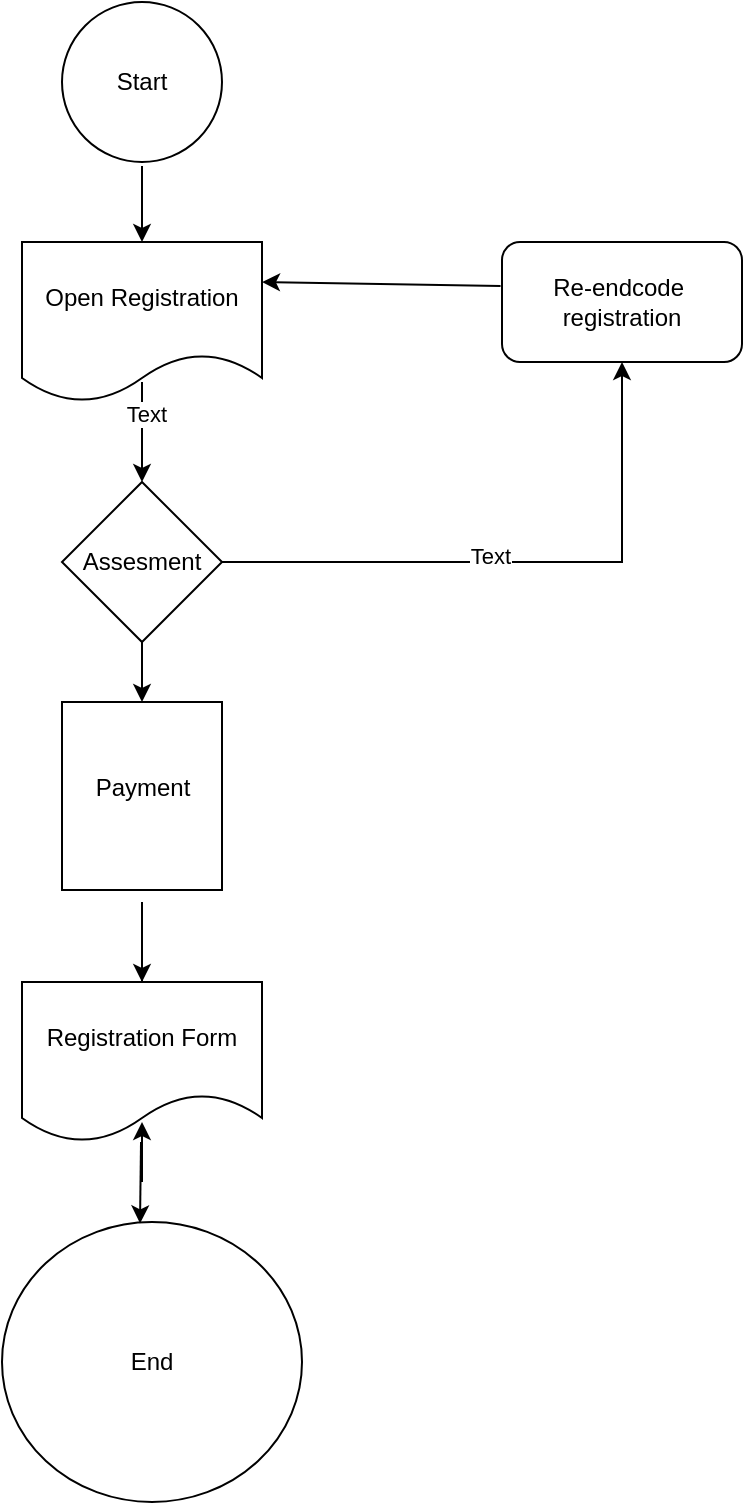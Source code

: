 <!DOCTYPE html>
<html xmlns="http://www.w3.org/1999/xhtml">
<head>
<title>draw.io</title>
<meta http-equiv="refresh" content="0;URL='https://app.diagrams.net/#G1i4jGJRdsUT3n20Cl1e7FNsrFB9T-q0wO#%7B%22pageId%22%3A%22DezlEJATpzYZV84uDa74%22%7D'"/>
<meta charset="utf-8"/>
</head>
<body>
<div class="mxgraph" style="max-width:100%;border:1px solid transparent;" data-mxgraph="{&quot;highlight&quot;:&quot;#0000ff&quot;,&quot;nav&quot;:true,&quot;resize&quot;:true,&quot;xml&quot;:&quot;&lt;mxfile host=\&quot;app.diagrams.net\&quot; agent=\&quot;Mozilla/5.0 (Windows NT 10.0; Win64; x64) AppleWebKit/537.36 (KHTML, like Gecko) Chrome/132.0.0.0 Safari/537.36 Edg/132.0.0.0\&quot; version=\&quot;26.0.10\&quot; pages=\&quot;3\&quot;&gt;&lt;diagram name=\&quot;Page-1\&quot; id=\&quot;_Ii3JStoWuQuwkSFRj4R\&quot;&gt;&lt;mxGraphModel grid=\&quot;1\&quot; page=\&quot;1\&quot; gridSize=\&quot;10\&quot; guides=\&quot;1\&quot; tooltips=\&quot;1\&quot; connect=\&quot;1\&quot; arrows=\&quot;1\&quot; fold=\&quot;1\&quot; pageScale=\&quot;1\&quot; pageWidth=\&quot;850\&quot; pageHeight=\&quot;1100\&quot; math=\&quot;0\&quot; shadow=\&quot;0\&quot;&gt;&lt;root&gt;&lt;mxCell id=\&quot;0\&quot;/&gt;&lt;mxCell id=\&quot;1\&quot; parent=\&quot;0\&quot;/&gt;&lt;mxCell id=\&quot;eDV6spbgvjb9hq0f3gFD-1\&quot; value=\&quot;Start\&quot; style=\&quot;ellipse;whiteSpace=wrap;html=1;aspect=fixed;\&quot; vertex=\&quot;1\&quot; parent=\&quot;1\&quot;&gt;&lt;mxGeometry x=\&quot;360\&quot; y=\&quot;20\&quot; width=\&quot;80\&quot; height=\&quot;80\&quot; as=\&quot;geometry\&quot;/&gt;&lt;/mxCell&gt;&lt;mxCell id=\&quot;eDV6spbgvjb9hq0f3gFD-2\&quot; value=\&quot;Open Registration\&quot; style=\&quot;shape=document;whiteSpace=wrap;html=1;boundedLbl=1;\&quot; vertex=\&quot;1\&quot; parent=\&quot;1\&quot;&gt;&lt;mxGeometry x=\&quot;340\&quot; y=\&quot;140\&quot; width=\&quot;120\&quot; height=\&quot;80\&quot; as=\&quot;geometry\&quot;/&gt;&lt;/mxCell&gt;&lt;mxCell id=\&quot;eDV6spbgvjb9hq0f3gFD-3\&quot; value=\&quot;Assesment\&quot; style=\&quot;rhombus;whiteSpace=wrap;html=1;\&quot; vertex=\&quot;1\&quot; parent=\&quot;1\&quot;&gt;&lt;mxGeometry x=\&quot;360\&quot; y=\&quot;260\&quot; width=\&quot;80\&quot; height=\&quot;80\&quot; as=\&quot;geometry\&quot;/&gt;&lt;/mxCell&gt;&lt;mxCell id=\&quot;eDV6spbgvjb9hq0f3gFD-8\&quot; value=\&quot;\&quot; style=\&quot;whiteSpace=wrap;html=1;\&quot; vertex=\&quot;1\&quot; parent=\&quot;1\&quot;&gt;&lt;mxGeometry x=\&quot;360\&quot; y=\&quot;370\&quot; width=\&quot;80\&quot; height=\&quot;94\&quot; as=\&quot;geometry\&quot;/&gt;&lt;/mxCell&gt;&lt;mxCell id=\&quot;eDV6spbgvjb9hq0f3gFD-9\&quot; value=\&quot;Payment\&quot; style=\&quot;text;html=1;align=center;verticalAlign=middle;resizable=0;points=[];autosize=1;strokeColor=none;fillColor=none;\&quot; vertex=\&quot;1\&quot; parent=\&quot;1\&quot;&gt;&lt;mxGeometry x=\&quot;365\&quot; y=\&quot;398\&quot; width=\&quot;70\&quot; height=\&quot;30\&quot; as=\&quot;geometry\&quot;/&gt;&lt;/mxCell&gt;&lt;mxCell id=\&quot;RzAB3aVuFYp5h_vVNkOM-2\&quot; style=\&quot;edgeStyle=orthogonalEdgeStyle;rounded=0;orthogonalLoop=1;jettySize=auto;html=1;\&quot; edge=\&quot;1\&quot; parent=\&quot;1\&quot; source=\&quot;eDV6spbgvjb9hq0f3gFD-10\&quot;&gt;&lt;mxGeometry relative=\&quot;1\&quot; as=\&quot;geometry\&quot;&gt;&lt;mxPoint x=\&quot;400\&quot; y=\&quot;580\&quot; as=\&quot;targetPoint\&quot;/&gt;&lt;/mxGeometry&gt;&lt;/mxCell&gt;&lt;mxCell id=\&quot;eDV6spbgvjb9hq0f3gFD-10\&quot; value=\&quot;Registration Form\&quot; style=\&quot;shape=document;whiteSpace=wrap;html=1;boundedLbl=1;\&quot; vertex=\&quot;1\&quot; parent=\&quot;1\&quot;&gt;&lt;mxGeometry x=\&quot;340\&quot; y=\&quot;510\&quot; width=\&quot;120\&quot; height=\&quot;80\&quot; as=\&quot;geometry\&quot;/&gt;&lt;/mxCell&gt;&lt;mxCell id=\&quot;eDV6spbgvjb9hq0f3gFD-11\&quot; value=\&quot;End\&quot; style=\&quot;ellipse;whiteSpace=wrap;html=1;\&quot; vertex=\&quot;1\&quot; parent=\&quot;1\&quot;&gt;&lt;mxGeometry x=\&quot;330\&quot; y=\&quot;630\&quot; width=\&quot;150\&quot; height=\&quot;140\&quot; as=\&quot;geometry\&quot;/&gt;&lt;/mxCell&gt;&lt;mxCell id=\&quot;eDV6spbgvjb9hq0f3gFD-12\&quot; value=\&quot;Re-endcode&amp;amp;nbsp;&amp;lt;div&amp;gt;registration&amp;lt;/div&amp;gt;\&quot; style=\&quot;rounded=1;whiteSpace=wrap;html=1;\&quot; vertex=\&quot;1\&quot; parent=\&quot;1\&quot;&gt;&lt;mxGeometry x=\&quot;580\&quot; y=\&quot;140\&quot; width=\&quot;120\&quot; height=\&quot;60\&quot; as=\&quot;geometry\&quot;/&gt;&lt;/mxCell&gt;&lt;mxCell id=\&quot;eDV6spbgvjb9hq0f3gFD-13\&quot; value=\&quot;\&quot; style=\&quot;endArrow=classic;html=1;rounded=0;entryX=0.5;entryY=0;entryDx=0;entryDy=0;\&quot; edge=\&quot;1\&quot; parent=\&quot;1\&quot; target=\&quot;eDV6spbgvjb9hq0f3gFD-2\&quot;&gt;&lt;mxGeometry width=\&quot;50\&quot; height=\&quot;50\&quot; relative=\&quot;1\&quot; as=\&quot;geometry\&quot;&gt;&lt;mxPoint x=\&quot;400\&quot; y=\&quot;102\&quot; as=\&quot;sourcePoint\&quot;/&gt;&lt;mxPoint x=\&quot;430\&quot; y=\&quot;190\&quot; as=\&quot;targetPoint\&quot;/&gt;&lt;Array as=\&quot;points\&quot;/&gt;&lt;/mxGeometry&gt;&lt;/mxCell&gt;&lt;mxCell id=\&quot;eDV6spbgvjb9hq0f3gFD-14\&quot; value=\&quot;\&quot; style=\&quot;endArrow=classic;html=1;rounded=0;entryX=0.5;entryY=0;entryDx=0;entryDy=0;\&quot; edge=\&quot;1\&quot; parent=\&quot;1\&quot; target=\&quot;eDV6spbgvjb9hq0f3gFD-3\&quot;&gt;&lt;mxGeometry width=\&quot;50\&quot; height=\&quot;50\&quot; relative=\&quot;1\&quot; as=\&quot;geometry\&quot;&gt;&lt;mxPoint x=\&quot;400\&quot; y=\&quot;220\&quot; as=\&quot;sourcePoint\&quot;/&gt;&lt;mxPoint x=\&quot;430\&quot; y=\&quot;210\&quot; as=\&quot;targetPoint\&quot;/&gt;&lt;Array as=\&quot;points\&quot;&gt;&lt;mxPoint x=\&quot;400\&quot; y=\&quot;210\&quot;/&gt;&lt;/Array&gt;&lt;/mxGeometry&gt;&lt;/mxCell&gt;&lt;mxCell id=\&quot;eDV6spbgvjb9hq0f3gFD-16\&quot; value=\&quot;Text\&quot; style=\&quot;edgeLabel;html=1;align=center;verticalAlign=middle;resizable=0;points=[];\&quot; vertex=\&quot;1\&quot; connectable=\&quot;0\&quot; parent=\&quot;eDV6spbgvjb9hq0f3gFD-14\&quot;&gt;&lt;mxGeometry x=\&quot;-0.153\&quot; y=\&quot;2\&quot; relative=\&quot;1\&quot; as=\&quot;geometry\&quot;&gt;&lt;mxPoint as=\&quot;offset\&quot;/&gt;&lt;/mxGeometry&gt;&lt;/mxCell&gt;&lt;mxCell id=\&quot;eDV6spbgvjb9hq0f3gFD-15\&quot; value=\&quot;\&quot; style=\&quot;endArrow=classic;html=1;rounded=0;entryX=1;entryY=0.25;entryDx=0;entryDy=0;exitX=-0.006;exitY=0.367;exitDx=0;exitDy=0;exitPerimeter=0;\&quot; edge=\&quot;1\&quot; parent=\&quot;1\&quot; source=\&quot;eDV6spbgvjb9hq0f3gFD-12\&quot; target=\&quot;eDV6spbgvjb9hq0f3gFD-2\&quot;&gt;&lt;mxGeometry width=\&quot;50\&quot; height=\&quot;50\&quot; relative=\&quot;1\&quot; as=\&quot;geometry\&quot;&gt;&lt;mxPoint x=\&quot;500\&quot; y=\&quot;180\&quot; as=\&quot;sourcePoint\&quot;/&gt;&lt;mxPoint x=\&quot;550\&quot; y=\&quot;130\&quot; as=\&quot;targetPoint\&quot;/&gt;&lt;/mxGeometry&gt;&lt;/mxCell&gt;&lt;mxCell id=\&quot;eDV6spbgvjb9hq0f3gFD-18\&quot; value=\&quot;\&quot; style=\&quot;endArrow=classic;html=1;rounded=0;entryX=0.5;entryY=1;entryDx=0;entryDy=0;\&quot; edge=\&quot;1\&quot; parent=\&quot;1\&quot; target=\&quot;eDV6spbgvjb9hq0f3gFD-12\&quot;&gt;&lt;mxGeometry width=\&quot;50\&quot; height=\&quot;50\&quot; relative=\&quot;1\&quot; as=\&quot;geometry\&quot;&gt;&lt;mxPoint x=\&quot;530\&quot; y=\&quot;300\&quot; as=\&quot;sourcePoint\&quot;/&gt;&lt;mxPoint x=\&quot;650\&quot; y=\&quot;300\&quot; as=\&quot;targetPoint\&quot;/&gt;&lt;Array as=\&quot;points\&quot;&gt;&lt;mxPoint x=\&quot;440\&quot; y=\&quot;300\&quot;/&gt;&lt;mxPoint x=\&quot;640\&quot; y=\&quot;300\&quot;/&gt;&lt;/Array&gt;&lt;/mxGeometry&gt;&lt;/mxCell&gt;&lt;mxCell id=\&quot;eDV6spbgvjb9hq0f3gFD-19\&quot; value=\&quot;Text\&quot; style=\&quot;edgeLabel;html=1;align=center;verticalAlign=middle;resizable=0;points=[];\&quot; vertex=\&quot;1\&quot; connectable=\&quot;0\&quot; parent=\&quot;eDV6spbgvjb9hq0f3gFD-18\&quot;&gt;&lt;mxGeometry x=\&quot;0.147\&quot; y=\&quot;3\&quot; relative=\&quot;1\&quot; as=\&quot;geometry\&quot;&gt;&lt;mxPoint as=\&quot;offset\&quot;/&gt;&lt;/mxGeometry&gt;&lt;/mxCell&gt;&lt;mxCell id=\&quot;eDV6spbgvjb9hq0f3gFD-22\&quot; value=\&quot;\&quot; style=\&quot;endArrow=classic;html=1;rounded=0;entryX=0.5;entryY=0;entryDx=0;entryDy=0;exitX=0.5;exitY=1;exitDx=0;exitDy=0;\&quot; edge=\&quot;1\&quot; parent=\&quot;1\&quot; source=\&quot;eDV6spbgvjb9hq0f3gFD-3\&quot; target=\&quot;eDV6spbgvjb9hq0f3gFD-8\&quot;&gt;&lt;mxGeometry width=\&quot;50\&quot; height=\&quot;50\&quot; relative=\&quot;1\&quot; as=\&quot;geometry\&quot;&gt;&lt;mxPoint x=\&quot;380\&quot; y=\&quot;240\&quot; as=\&quot;sourcePoint\&quot;/&gt;&lt;mxPoint x=\&quot;430\&quot; y=\&quot;190\&quot; as=\&quot;targetPoint\&quot;/&gt;&lt;/mxGeometry&gt;&lt;/mxCell&gt;&lt;mxCell id=\&quot;eDV6spbgvjb9hq0f3gFD-23\&quot; value=\&quot;\&quot; style=\&quot;endArrow=classic;html=1;rounded=0;entryX=0.5;entryY=0;entryDx=0;entryDy=0;\&quot; edge=\&quot;1\&quot; parent=\&quot;1\&quot; target=\&quot;eDV6spbgvjb9hq0f3gFD-10\&quot;&gt;&lt;mxGeometry width=\&quot;50\&quot; height=\&quot;50\&quot; relative=\&quot;1\&quot; as=\&quot;geometry\&quot;&gt;&lt;mxPoint x=\&quot;400\&quot; y=\&quot;510\&quot; as=\&quot;sourcePoint\&quot;/&gt;&lt;mxPoint x=\&quot;430\&quot; y=\&quot;640\&quot; as=\&quot;targetPoint\&quot;/&gt;&lt;Array as=\&quot;points\&quot;&gt;&lt;mxPoint x=\&quot;400\&quot; y=\&quot;470\&quot;/&gt;&lt;/Array&gt;&lt;/mxGeometry&gt;&lt;/mxCell&gt;&lt;mxCell id=\&quot;RzAB3aVuFYp5h_vVNkOM-1\&quot; value=\&quot;\&quot; style=\&quot;endArrow=classic;html=1;rounded=0;entryX=0.46;entryY=0.005;entryDx=0;entryDy=0;entryPerimeter=0;\&quot; edge=\&quot;1\&quot; parent=\&quot;1\&quot; source=\&quot;eDV6spbgvjb9hq0f3gFD-10\&quot; target=\&quot;eDV6spbgvjb9hq0f3gFD-11\&quot;&gt;&lt;mxGeometry width=\&quot;50\&quot; height=\&quot;50\&quot; relative=\&quot;1\&quot; as=\&quot;geometry\&quot;&gt;&lt;mxPoint x=\&quot;290\&quot; y=\&quot;430\&quot; as=\&quot;sourcePoint\&quot;/&gt;&lt;mxPoint x=\&quot;340\&quot; y=\&quot;380\&quot; as=\&quot;targetPoint\&quot;/&gt;&lt;/mxGeometry&gt;&lt;/mxCell&gt;&lt;/root&gt;&lt;/mxGraphModel&gt;&lt;/diagram&gt;&lt;diagram id=\&quot;DG3clxVumM9lQ3wtzMf7\&quot; name=\&quot;Page-2\&quot;&gt;&lt;mxGraphModel grid=\&quot;1\&quot; page=\&quot;1\&quot; gridSize=\&quot;10\&quot; guides=\&quot;1\&quot; tooltips=\&quot;1\&quot; connect=\&quot;1\&quot; arrows=\&quot;1\&quot; fold=\&quot;1\&quot; pageScale=\&quot;1\&quot; pageWidth=\&quot;850\&quot; pageHeight=\&quot;1100\&quot; math=\&quot;0\&quot; shadow=\&quot;0\&quot;&gt;&lt;root&gt;&lt;mxCell id=\&quot;0\&quot;/&gt;&lt;mxCell id=\&quot;1\&quot; parent=\&quot;0\&quot;/&gt;&lt;mxCell id=\&quot;ReryXFX8xQZMlQ6wL42U-1\&quot; value=\&quot;Computer Engineering\&quot; style=\&quot;swimlane;fontStyle=1;align=center;verticalAlign=top;childLayout=stackLayout;horizontal=1;startSize=26;horizontalStack=0;resizeParent=1;resizeParentMax=0;resizeLast=0;collapsible=1;marginBottom=0;whiteSpace=wrap;html=1;\&quot; vertex=\&quot;1\&quot; parent=\&quot;1\&quot;&gt;&lt;mxGeometry x=\&quot;340\&quot; y=\&quot;80\&quot; width=\&quot;160\&quot; height=\&quot;86\&quot; as=\&quot;geometry\&quot;/&gt;&lt;/mxCell&gt;&lt;mxCell id=\&quot;ReryXFX8xQZMlQ6wL42U-2\&quot; value=\&quot;+Subject: string\&quot; style=\&quot;text;strokeColor=none;fillColor=none;align=left;verticalAlign=top;spacingLeft=4;spacingRight=4;overflow=hidden;rotatable=0;points=[[0,0.5],[1,0.5]];portConstraint=eastwest;whiteSpace=wrap;html=1;\&quot; vertex=\&quot;1\&quot; parent=\&quot;ReryXFX8xQZMlQ6wL42U-1\&quot;&gt;&lt;mxGeometry y=\&quot;26\&quot; width=\&quot;160\&quot; height=\&quot;26\&quot; as=\&quot;geometry\&quot;/&gt;&lt;/mxCell&gt;&lt;mxCell id=\&quot;ReryXFX8xQZMlQ6wL42U-3\&quot; value=\&quot;\&quot; style=\&quot;line;strokeWidth=1;fillColor=none;align=left;verticalAlign=middle;spacingTop=-1;spacingLeft=3;spacingRight=3;rotatable=0;labelPosition=right;points=[];portConstraint=eastwest;strokeColor=inherit;\&quot; vertex=\&quot;1\&quot; parent=\&quot;ReryXFX8xQZMlQ6wL42U-1\&quot;&gt;&lt;mxGeometry y=\&quot;52\&quot; width=\&quot;160\&quot; height=\&quot;8\&quot; as=\&quot;geometry\&quot;/&gt;&lt;/mxCell&gt;&lt;mxCell id=\&quot;ReryXFX8xQZMlQ6wL42U-4\&quot; value=\&quot;+ viewSubject()\&quot; style=\&quot;text;strokeColor=none;fillColor=none;align=left;verticalAlign=top;spacingLeft=4;spacingRight=4;overflow=hidden;rotatable=0;points=[[0,0.5],[1,0.5]];portConstraint=eastwest;whiteSpace=wrap;html=1;\&quot; vertex=\&quot;1\&quot; parent=\&quot;ReryXFX8xQZMlQ6wL42U-1\&quot;&gt;&lt;mxGeometry y=\&quot;60\&quot; width=\&quot;160\&quot; height=\&quot;26\&quot; as=\&quot;geometry\&quot;/&gt;&lt;/mxCell&gt;&lt;mxCell id=\&quot;ReryXFX8xQZMlQ6wL42U-6\&quot; value=\&quot;Numerical Methods\&quot; style=\&quot;swimlane;fontStyle=1;align=center;verticalAlign=top;childLayout=stackLayout;horizontal=1;startSize=26;horizontalStack=0;resizeParent=1;resizeParentMax=0;resizeLast=0;collapsible=1;marginBottom=0;whiteSpace=wrap;html=1;\&quot; vertex=\&quot;1\&quot; parent=\&quot;1\&quot;&gt;&lt;mxGeometry x=\&quot;340\&quot; y=\&quot;240\&quot; width=\&quot;160\&quot; height=\&quot;86\&quot; as=\&quot;geometry\&quot;/&gt;&lt;/mxCell&gt;&lt;mxCell id=\&quot;ReryXFX8xQZMlQ6wL42U-7\&quot; value=\&quot;- Subject Code: string\&quot; style=\&quot;text;strokeColor=none;fillColor=none;align=left;verticalAlign=top;spacingLeft=4;spacingRight=4;overflow=hidden;rotatable=0;points=[[0,0.5],[1,0.5]];portConstraint=eastwest;whiteSpace=wrap;html=1;\&quot; vertex=\&quot;1\&quot; parent=\&quot;ReryXFX8xQZMlQ6wL42U-6\&quot;&gt;&lt;mxGeometry y=\&quot;26\&quot; width=\&quot;160\&quot; height=\&quot;26\&quot; as=\&quot;geometry\&quot;/&gt;&lt;/mxCell&gt;&lt;mxCell id=\&quot;ReryXFX8xQZMlQ6wL42U-8\&quot; value=\&quot;\&quot; style=\&quot;line;strokeWidth=1;fillColor=none;align=left;verticalAlign=middle;spacingTop=-1;spacingLeft=3;spacingRight=3;rotatable=0;labelPosition=right;points=[];portConstraint=eastwest;strokeColor=inherit;\&quot; vertex=\&quot;1\&quot; parent=\&quot;ReryXFX8xQZMlQ6wL42U-6\&quot;&gt;&lt;mxGeometry y=\&quot;52\&quot; width=\&quot;160\&quot; height=\&quot;8\&quot; as=\&quot;geometry\&quot;/&gt;&lt;/mxCell&gt;&lt;mxCell id=\&quot;ReryXFX8xQZMlQ6wL42U-9\&quot; value=\&quot;+ enrollSubject()\&quot; style=\&quot;text;strokeColor=none;fillColor=none;align=left;verticalAlign=top;spacingLeft=4;spacingRight=4;overflow=hidden;rotatable=0;points=[[0,0.5],[1,0.5]];portConstraint=eastwest;whiteSpace=wrap;html=1;\&quot; vertex=\&quot;1\&quot; parent=\&quot;ReryXFX8xQZMlQ6wL42U-6\&quot;&gt;&lt;mxGeometry y=\&quot;60\&quot; width=\&quot;160\&quot; height=\&quot;26\&quot; as=\&quot;geometry\&quot;/&gt;&lt;/mxCell&gt;&lt;mxCell id=\&quot;ReryXFX8xQZMlQ6wL42U-10\&quot; value=\&quot;Mixed Signals\&quot; style=\&quot;swimlane;fontStyle=1;align=center;verticalAlign=top;childLayout=stackLayout;horizontal=1;startSize=26;horizontalStack=0;resizeParent=1;resizeParentMax=0;resizeLast=0;collapsible=1;marginBottom=0;whiteSpace=wrap;html=1;\&quot; vertex=\&quot;1\&quot; parent=\&quot;1\&quot;&gt;&lt;mxGeometry x=\&quot;600\&quot; y=\&quot;240\&quot; width=\&quot;160\&quot; height=\&quot;86\&quot; as=\&quot;geometry\&quot;/&gt;&lt;/mxCell&gt;&lt;mxCell id=\&quot;ReryXFX8xQZMlQ6wL42U-11\&quot; value=\&quot;- Subject Code: string\&quot; style=\&quot;text;strokeColor=none;fillColor=none;align=left;verticalAlign=top;spacingLeft=4;spacingRight=4;overflow=hidden;rotatable=0;points=[[0,0.5],[1,0.5]];portConstraint=eastwest;whiteSpace=wrap;html=1;\&quot; vertex=\&quot;1\&quot; parent=\&quot;ReryXFX8xQZMlQ6wL42U-10\&quot;&gt;&lt;mxGeometry y=\&quot;26\&quot; width=\&quot;160\&quot; height=\&quot;26\&quot; as=\&quot;geometry\&quot;/&gt;&lt;/mxCell&gt;&lt;mxCell id=\&quot;ReryXFX8xQZMlQ6wL42U-12\&quot; value=\&quot;\&quot; style=\&quot;line;strokeWidth=1;fillColor=none;align=left;verticalAlign=middle;spacingTop=-1;spacingLeft=3;spacingRight=3;rotatable=0;labelPosition=right;points=[];portConstraint=eastwest;strokeColor=inherit;\&quot; vertex=\&quot;1\&quot; parent=\&quot;ReryXFX8xQZMlQ6wL42U-10\&quot;&gt;&lt;mxGeometry y=\&quot;52\&quot; width=\&quot;160\&quot; height=\&quot;8\&quot; as=\&quot;geometry\&quot;/&gt;&lt;/mxCell&gt;&lt;mxCell id=\&quot;ReryXFX8xQZMlQ6wL42U-13\&quot; value=\&quot;+ enrollSubject()\&quot; style=\&quot;text;strokeColor=none;fillColor=none;align=left;verticalAlign=top;spacingLeft=4;spacingRight=4;overflow=hidden;rotatable=0;points=[[0,0.5],[1,0.5]];portConstraint=eastwest;whiteSpace=wrap;html=1;\&quot; vertex=\&quot;1\&quot; parent=\&quot;ReryXFX8xQZMlQ6wL42U-10\&quot;&gt;&lt;mxGeometry y=\&quot;60\&quot; width=\&quot;160\&quot; height=\&quot;26\&quot; as=\&quot;geometry\&quot;/&gt;&lt;/mxCell&gt;&lt;mxCell id=\&quot;ReryXFX8xQZMlQ6wL42U-14\&quot; value=\&quot;Software Design\&quot; style=\&quot;swimlane;fontStyle=1;align=center;verticalAlign=top;childLayout=stackLayout;horizontal=1;startSize=26;horizontalStack=0;resizeParent=1;resizeParentMax=0;resizeLast=0;collapsible=1;marginBottom=0;whiteSpace=wrap;html=1;\&quot; vertex=\&quot;1\&quot; parent=\&quot;1\&quot;&gt;&lt;mxGeometry x=\&quot;90\&quot; y=\&quot;240\&quot; width=\&quot;160\&quot; height=\&quot;84\&quot; as=\&quot;geometry\&quot;/&gt;&lt;/mxCell&gt;&lt;mxCell id=\&quot;ReryXFX8xQZMlQ6wL42U-15\&quot; value=\&quot;- Subject Code: string\&quot; style=\&quot;text;strokeColor=none;fillColor=none;align=left;verticalAlign=top;spacingLeft=4;spacingRight=4;overflow=hidden;rotatable=0;points=[[0,0.5],[1,0.5]];portConstraint=eastwest;whiteSpace=wrap;html=1;\&quot; vertex=\&quot;1\&quot; parent=\&quot;ReryXFX8xQZMlQ6wL42U-14\&quot;&gt;&lt;mxGeometry y=\&quot;26\&quot; width=\&quot;160\&quot; height=\&quot;24\&quot; as=\&quot;geometry\&quot;/&gt;&lt;/mxCell&gt;&lt;mxCell id=\&quot;ReryXFX8xQZMlQ6wL42U-16\&quot; value=\&quot;\&quot; style=\&quot;line;strokeWidth=1;fillColor=none;align=left;verticalAlign=middle;spacingTop=-1;spacingLeft=3;spacingRight=3;rotatable=0;labelPosition=right;points=[];portConstraint=eastwest;strokeColor=inherit;\&quot; vertex=\&quot;1\&quot; parent=\&quot;ReryXFX8xQZMlQ6wL42U-14\&quot;&gt;&lt;mxGeometry y=\&quot;50\&quot; width=\&quot;160\&quot; height=\&quot;8\&quot; as=\&quot;geometry\&quot;/&gt;&lt;/mxCell&gt;&lt;mxCell id=\&quot;ReryXFX8xQZMlQ6wL42U-17\&quot; value=\&quot;+ enrollSubject()\&quot; style=\&quot;text;strokeColor=none;fillColor=none;align=left;verticalAlign=top;spacingLeft=4;spacingRight=4;overflow=hidden;rotatable=0;points=[[0,0.5],[1,0.5]];portConstraint=eastwest;whiteSpace=wrap;html=1;\&quot; vertex=\&quot;1\&quot; parent=\&quot;ReryXFX8xQZMlQ6wL42U-14\&quot;&gt;&lt;mxGeometry y=\&quot;58\&quot; width=\&quot;160\&quot; height=\&quot;26\&quot; as=\&quot;geometry\&quot;/&gt;&lt;/mxCell&gt;&lt;mxCell id=\&quot;ReryXFX8xQZMlQ6wL42U-18\&quot; value=\&quot;\&quot; style=\&quot;endArrow=classic;html=1;rounded=0;entryX=0.438;entryY=1.154;entryDx=0;entryDy=0;entryPerimeter=0;\&quot; edge=\&quot;1\&quot; parent=\&quot;1\&quot; target=\&quot;ReryXFX8xQZMlQ6wL42U-4\&quot;&gt;&lt;mxGeometry width=\&quot;50\&quot; height=\&quot;50\&quot; relative=\&quot;1\&quot; as=\&quot;geometry\&quot;&gt;&lt;mxPoint x=\&quot;410\&quot; y=\&quot;240\&quot; as=\&quot;sourcePoint\&quot;/&gt;&lt;mxPoint x=\&quot;430\&quot; y=\&quot;210\&quot; as=\&quot;targetPoint\&quot;/&gt;&lt;/mxGeometry&gt;&lt;/mxCell&gt;&lt;mxCell id=\&quot;ReryXFX8xQZMlQ6wL42U-19\&quot; value=\&quot;\&quot; style=\&quot;endArrow=none;html=1;rounded=0;exitX=0.446;exitY=-0.04;exitDx=0;exitDy=0;exitPerimeter=0;\&quot; edge=\&quot;1\&quot; parent=\&quot;1\&quot; source=\&quot;ReryXFX8xQZMlQ6wL42U-14\&quot;&gt;&lt;mxGeometry width=\&quot;50\&quot; height=\&quot;50\&quot; relative=\&quot;1\&quot; as=\&quot;geometry\&quot;&gt;&lt;mxPoint x=\&quot;160\&quot; y=\&quot;200\&quot; as=\&quot;sourcePoint\&quot;/&gt;&lt;mxPoint x=\&quot;410\&quot; y=\&quot;200\&quot; as=\&quot;targetPoint\&quot;/&gt;&lt;Array as=\&quot;points\&quot;&gt;&lt;mxPoint x=\&quot;160\&quot; y=\&quot;200\&quot;/&gt;&lt;mxPoint x=\&quot;280\&quot; y=\&quot;200\&quot;/&gt;&lt;/Array&gt;&lt;/mxGeometry&gt;&lt;/mxCell&gt;&lt;mxCell id=\&quot;ReryXFX8xQZMlQ6wL42U-20\&quot; value=\&quot;\&quot; style=\&quot;endArrow=none;html=1;rounded=0;entryX=0.5;entryY=0;entryDx=0;entryDy=0;\&quot; edge=\&quot;1\&quot; parent=\&quot;1\&quot; target=\&quot;ReryXFX8xQZMlQ6wL42U-10\&quot;&gt;&lt;mxGeometry width=\&quot;50\&quot; height=\&quot;50\&quot; relative=\&quot;1\&quot; as=\&quot;geometry\&quot;&gt;&lt;mxPoint x=\&quot;410\&quot; y=\&quot;200\&quot; as=\&quot;sourcePoint\&quot;/&gt;&lt;mxPoint x=\&quot;680\&quot; y=\&quot;200\&quot; as=\&quot;targetPoint\&quot;/&gt;&lt;Array as=\&quot;points\&quot;&gt;&lt;mxPoint x=\&quot;680\&quot; y=\&quot;200\&quot;/&gt;&lt;/Array&gt;&lt;/mxGeometry&gt;&lt;/mxCell&gt;&lt;/root&gt;&lt;/mxGraphModel&gt;&lt;/diagram&gt;&lt;diagram id=\&quot;DezlEJATpzYZV84uDa74\&quot; name=\&quot;Page-3\&quot;&gt;&lt;mxGraphModel grid=\&quot;1\&quot; page=\&quot;1\&quot; gridSize=\&quot;10\&quot; guides=\&quot;1\&quot; tooltips=\&quot;1\&quot; connect=\&quot;1\&quot; arrows=\&quot;1\&quot; fold=\&quot;1\&quot; pageScale=\&quot;1\&quot; pageWidth=\&quot;850\&quot; pageHeight=\&quot;1100\&quot; math=\&quot;0\&quot; shadow=\&quot;0\&quot;&gt;&lt;root&gt;&lt;mxCell id=\&quot;0\&quot;/&gt;&lt;mxCell id=\&quot;1\&quot; parent=\&quot;0\&quot;/&gt;&lt;mxCell id=\&quot;KRSH4TznBiVZyFX-rTjt-1\&quot; value=\&quot;Customer\&quot; style=\&quot;shape=table;startSize=30;container=1;collapsible=1;childLayout=tableLayout;fixedRows=1;rowLines=0;fontStyle=1;align=center;resizeLast=1;html=1;\&quot; vertex=\&quot;1\&quot; parent=\&quot;1\&quot;&gt;&lt;mxGeometry x=\&quot;140\&quot; y=\&quot;160\&quot; width=\&quot;180\&quot; height=\&quot;150\&quot; as=\&quot;geometry\&quot;/&gt;&lt;/mxCell&gt;&lt;mxCell id=\&quot;KRSH4TznBiVZyFX-rTjt-2\&quot; value=\&quot;\&quot; style=\&quot;shape=tableRow;horizontal=0;startSize=0;swimlaneHead=0;swimlaneBody=0;fillColor=none;collapsible=0;dropTarget=0;points=[[0,0.5],[1,0.5]];portConstraint=eastwest;top=0;left=0;right=0;bottom=1;\&quot; vertex=\&quot;1\&quot; parent=\&quot;KRSH4TznBiVZyFX-rTjt-1\&quot;&gt;&lt;mxGeometry y=\&quot;30\&quot; width=\&quot;180\&quot; height=\&quot;30\&quot; as=\&quot;geometry\&quot;/&gt;&lt;/mxCell&gt;&lt;mxCell id=\&quot;KRSH4TznBiVZyFX-rTjt-3\&quot; value=\&quot;PK\&quot; style=\&quot;shape=partialRectangle;connectable=0;fillColor=none;top=0;left=0;bottom=0;right=0;fontStyle=1;overflow=hidden;whiteSpace=wrap;html=1;\&quot; vertex=\&quot;1\&quot; parent=\&quot;KRSH4TznBiVZyFX-rTjt-2\&quot;&gt;&lt;mxGeometry width=\&quot;30\&quot; height=\&quot;30\&quot; as=\&quot;geometry\&quot;&gt;&lt;mxRectangle width=\&quot;30\&quot; height=\&quot;30\&quot; as=\&quot;alternateBounds\&quot;/&gt;&lt;/mxGeometry&gt;&lt;/mxCell&gt;&lt;mxCell id=\&quot;KRSH4TznBiVZyFX-rTjt-4\&quot; value=\&quot;username\&quot; style=\&quot;shape=partialRectangle;connectable=0;fillColor=none;top=0;left=0;bottom=0;right=0;align=left;spacingLeft=6;fontStyle=5;overflow=hidden;whiteSpace=wrap;html=1;\&quot; vertex=\&quot;1\&quot; parent=\&quot;KRSH4TznBiVZyFX-rTjt-2\&quot;&gt;&lt;mxGeometry x=\&quot;30\&quot; width=\&quot;150\&quot; height=\&quot;30\&quot; as=\&quot;geometry\&quot;&gt;&lt;mxRectangle width=\&quot;150\&quot; height=\&quot;30\&quot; as=\&quot;alternateBounds\&quot;/&gt;&lt;/mxGeometry&gt;&lt;/mxCell&gt;&lt;mxCell id=\&quot;KRSH4TznBiVZyFX-rTjt-5\&quot; value=\&quot;\&quot; style=\&quot;shape=tableRow;horizontal=0;startSize=0;swimlaneHead=0;swimlaneBody=0;fillColor=none;collapsible=0;dropTarget=0;points=[[0,0.5],[1,0.5]];portConstraint=eastwest;top=0;left=0;right=0;bottom=0;\&quot; vertex=\&quot;1\&quot; parent=\&quot;KRSH4TznBiVZyFX-rTjt-1\&quot;&gt;&lt;mxGeometry y=\&quot;60\&quot; width=\&quot;180\&quot; height=\&quot;30\&quot; as=\&quot;geometry\&quot;/&gt;&lt;/mxCell&gt;&lt;mxCell id=\&quot;KRSH4TznBiVZyFX-rTjt-6\&quot; value=\&quot;\&quot; style=\&quot;shape=partialRectangle;connectable=0;fillColor=none;top=0;left=0;bottom=0;right=0;editable=1;overflow=hidden;whiteSpace=wrap;html=1;\&quot; vertex=\&quot;1\&quot; parent=\&quot;KRSH4TznBiVZyFX-rTjt-5\&quot;&gt;&lt;mxGeometry width=\&quot;30\&quot; height=\&quot;30\&quot; as=\&quot;geometry\&quot;&gt;&lt;mxRectangle width=\&quot;30\&quot; height=\&quot;30\&quot; as=\&quot;alternateBounds\&quot;/&gt;&lt;/mxGeometry&gt;&lt;/mxCell&gt;&lt;mxCell id=\&quot;KRSH4TznBiVZyFX-rTjt-7\&quot; value=\&quot;First_Name\&quot; style=\&quot;shape=partialRectangle;connectable=0;fillColor=none;top=0;left=0;bottom=0;right=0;align=left;spacingLeft=6;overflow=hidden;whiteSpace=wrap;html=1;\&quot; vertex=\&quot;1\&quot; parent=\&quot;KRSH4TznBiVZyFX-rTjt-5\&quot;&gt;&lt;mxGeometry x=\&quot;30\&quot; width=\&quot;150\&quot; height=\&quot;30\&quot; as=\&quot;geometry\&quot;&gt;&lt;mxRectangle width=\&quot;150\&quot; height=\&quot;30\&quot; as=\&quot;alternateBounds\&quot;/&gt;&lt;/mxGeometry&gt;&lt;/mxCell&gt;&lt;mxCell id=\&quot;KRSH4TznBiVZyFX-rTjt-8\&quot; value=\&quot;\&quot; style=\&quot;shape=tableRow;horizontal=0;startSize=0;swimlaneHead=0;swimlaneBody=0;fillColor=none;collapsible=0;dropTarget=0;points=[[0,0.5],[1,0.5]];portConstraint=eastwest;top=0;left=0;right=0;bottom=0;\&quot; vertex=\&quot;1\&quot; parent=\&quot;KRSH4TznBiVZyFX-rTjt-1\&quot;&gt;&lt;mxGeometry y=\&quot;90\&quot; width=\&quot;180\&quot; height=\&quot;30\&quot; as=\&quot;geometry\&quot;/&gt;&lt;/mxCell&gt;&lt;mxCell id=\&quot;KRSH4TznBiVZyFX-rTjt-9\&quot; value=\&quot;\&quot; style=\&quot;shape=partialRectangle;connectable=0;fillColor=none;top=0;left=0;bottom=0;right=0;editable=1;overflow=hidden;whiteSpace=wrap;html=1;\&quot; vertex=\&quot;1\&quot; parent=\&quot;KRSH4TznBiVZyFX-rTjt-8\&quot;&gt;&lt;mxGeometry width=\&quot;30\&quot; height=\&quot;30\&quot; as=\&quot;geometry\&quot;&gt;&lt;mxRectangle width=\&quot;30\&quot; height=\&quot;30\&quot; as=\&quot;alternateBounds\&quot;/&gt;&lt;/mxGeometry&gt;&lt;/mxCell&gt;&lt;mxCell id=\&quot;KRSH4TznBiVZyFX-rTjt-10\&quot; value=\&quot;Last_Name\&quot; style=\&quot;shape=partialRectangle;connectable=0;fillColor=none;top=0;left=0;bottom=0;right=0;align=left;spacingLeft=6;overflow=hidden;whiteSpace=wrap;html=1;\&quot; vertex=\&quot;1\&quot; parent=\&quot;KRSH4TznBiVZyFX-rTjt-8\&quot;&gt;&lt;mxGeometry x=\&quot;30\&quot; width=\&quot;150\&quot; height=\&quot;30\&quot; as=\&quot;geometry\&quot;&gt;&lt;mxRectangle width=\&quot;150\&quot; height=\&quot;30\&quot; as=\&quot;alternateBounds\&quot;/&gt;&lt;/mxGeometry&gt;&lt;/mxCell&gt;&lt;mxCell id=\&quot;KRSH4TznBiVZyFX-rTjt-11\&quot; value=\&quot;\&quot; style=\&quot;shape=tableRow;horizontal=0;startSize=0;swimlaneHead=0;swimlaneBody=0;fillColor=none;collapsible=0;dropTarget=0;points=[[0,0.5],[1,0.5]];portConstraint=eastwest;top=0;left=0;right=0;bottom=0;\&quot; vertex=\&quot;1\&quot; parent=\&quot;KRSH4TznBiVZyFX-rTjt-1\&quot;&gt;&lt;mxGeometry y=\&quot;120\&quot; width=\&quot;180\&quot; height=\&quot;30\&quot; as=\&quot;geometry\&quot;/&gt;&lt;/mxCell&gt;&lt;mxCell id=\&quot;KRSH4TznBiVZyFX-rTjt-12\&quot; value=\&quot;\&quot; style=\&quot;shape=partialRectangle;connectable=0;fillColor=none;top=0;left=0;bottom=0;right=0;editable=1;overflow=hidden;whiteSpace=wrap;html=1;\&quot; vertex=\&quot;1\&quot; parent=\&quot;KRSH4TznBiVZyFX-rTjt-11\&quot;&gt;&lt;mxGeometry width=\&quot;30\&quot; height=\&quot;30\&quot; as=\&quot;geometry\&quot;&gt;&lt;mxRectangle width=\&quot;30\&quot; height=\&quot;30\&quot; as=\&quot;alternateBounds\&quot;/&gt;&lt;/mxGeometry&gt;&lt;/mxCell&gt;&lt;mxCell id=\&quot;KRSH4TznBiVZyFX-rTjt-13\&quot; value=\&quot;Address\&quot; style=\&quot;shape=partialRectangle;connectable=0;fillColor=none;top=0;left=0;bottom=0;right=0;align=left;spacingLeft=6;overflow=hidden;whiteSpace=wrap;html=1;\&quot; vertex=\&quot;1\&quot; parent=\&quot;KRSH4TznBiVZyFX-rTjt-11\&quot;&gt;&lt;mxGeometry x=\&quot;30\&quot; width=\&quot;150\&quot; height=\&quot;30\&quot; as=\&quot;geometry\&quot;&gt;&lt;mxRectangle width=\&quot;150\&quot; height=\&quot;30\&quot; as=\&quot;alternateBounds\&quot;/&gt;&lt;/mxGeometry&gt;&lt;/mxCell&gt;&lt;mxCell id=\&quot;KRSH4TznBiVZyFX-rTjt-14\&quot; value=\&quot;Order\&quot; style=\&quot;shape=table;startSize=30;container=1;collapsible=1;childLayout=tableLayout;fixedRows=1;rowLines=0;fontStyle=1;align=center;resizeLast=1;html=1;\&quot; vertex=\&quot;1\&quot; parent=\&quot;1\&quot;&gt;&lt;mxGeometry x=\&quot;425\&quot; y=\&quot;160\&quot; width=\&quot;180\&quot; height=\&quot;240\&quot; as=\&quot;geometry\&quot;/&gt;&lt;/mxCell&gt;&lt;mxCell id=\&quot;KRSH4TznBiVZyFX-rTjt-15\&quot; value=\&quot;\&quot; style=\&quot;shape=tableRow;horizontal=0;startSize=0;swimlaneHead=0;swimlaneBody=0;fillColor=none;collapsible=0;dropTarget=0;points=[[0,0.5],[1,0.5]];portConstraint=eastwest;top=0;left=0;right=0;bottom=1;\&quot; vertex=\&quot;1\&quot; parent=\&quot;KRSH4TznBiVZyFX-rTjt-14\&quot;&gt;&lt;mxGeometry y=\&quot;30\&quot; width=\&quot;180\&quot; height=\&quot;30\&quot; as=\&quot;geometry\&quot;/&gt;&lt;/mxCell&gt;&lt;mxCell id=\&quot;KRSH4TznBiVZyFX-rTjt-16\&quot; value=\&quot;PK\&quot; style=\&quot;shape=partialRectangle;connectable=0;fillColor=none;top=0;left=0;bottom=0;right=0;fontStyle=1;overflow=hidden;whiteSpace=wrap;html=1;\&quot; vertex=\&quot;1\&quot; parent=\&quot;KRSH4TznBiVZyFX-rTjt-15\&quot;&gt;&lt;mxGeometry width=\&quot;25\&quot; height=\&quot;30\&quot; as=\&quot;geometry\&quot;&gt;&lt;mxRectangle width=\&quot;25\&quot; height=\&quot;30\&quot; as=\&quot;alternateBounds\&quot;/&gt;&lt;/mxGeometry&gt;&lt;/mxCell&gt;&lt;mxCell id=\&quot;KRSH4TznBiVZyFX-rTjt-17\&quot; value=\&quot;orderID\&quot; style=\&quot;shape=partialRectangle;connectable=0;fillColor=none;top=0;left=0;bottom=0;right=0;align=left;spacingLeft=6;fontStyle=5;overflow=hidden;whiteSpace=wrap;html=1;\&quot; vertex=\&quot;1\&quot; parent=\&quot;KRSH4TznBiVZyFX-rTjt-15\&quot;&gt;&lt;mxGeometry x=\&quot;25\&quot; width=\&quot;155\&quot; height=\&quot;30\&quot; as=\&quot;geometry\&quot;&gt;&lt;mxRectangle width=\&quot;155\&quot; height=\&quot;30\&quot; as=\&quot;alternateBounds\&quot;/&gt;&lt;/mxGeometry&gt;&lt;/mxCell&gt;&lt;mxCell id=\&quot;KRSH4TznBiVZyFX-rTjt-18\&quot; value=\&quot;\&quot; style=\&quot;shape=tableRow;horizontal=0;startSize=0;swimlaneHead=0;swimlaneBody=0;fillColor=none;collapsible=0;dropTarget=0;points=[[0,0.5],[1,0.5]];portConstraint=eastwest;top=0;left=0;right=0;bottom=0;\&quot; vertex=\&quot;1\&quot; parent=\&quot;KRSH4TznBiVZyFX-rTjt-14\&quot;&gt;&lt;mxGeometry y=\&quot;60\&quot; width=\&quot;180\&quot; height=\&quot;30\&quot; as=\&quot;geometry\&quot;/&gt;&lt;/mxCell&gt;&lt;mxCell id=\&quot;KRSH4TznBiVZyFX-rTjt-19\&quot; value=\&quot;\&quot; style=\&quot;shape=partialRectangle;connectable=0;fillColor=none;top=0;left=0;bottom=0;right=0;editable=1;overflow=hidden;whiteSpace=wrap;html=1;\&quot; vertex=\&quot;1\&quot; parent=\&quot;KRSH4TznBiVZyFX-rTjt-18\&quot;&gt;&lt;mxGeometry width=\&quot;25\&quot; height=\&quot;30\&quot; as=\&quot;geometry\&quot;&gt;&lt;mxRectangle width=\&quot;25\&quot; height=\&quot;30\&quot; as=\&quot;alternateBounds\&quot;/&gt;&lt;/mxGeometry&gt;&lt;/mxCell&gt;&lt;mxCell id=\&quot;KRSH4TznBiVZyFX-rTjt-20\&quot; value=\&quot;Shipment_Status\&quot; style=\&quot;shape=partialRectangle;connectable=0;fillColor=none;top=0;left=0;bottom=0;right=0;align=left;spacingLeft=6;overflow=hidden;whiteSpace=wrap;html=1;\&quot; vertex=\&quot;1\&quot; parent=\&quot;KRSH4TznBiVZyFX-rTjt-18\&quot;&gt;&lt;mxGeometry x=\&quot;25\&quot; width=\&quot;155\&quot; height=\&quot;30\&quot; as=\&quot;geometry\&quot;&gt;&lt;mxRectangle width=\&quot;155\&quot; height=\&quot;30\&quot; as=\&quot;alternateBounds\&quot;/&gt;&lt;/mxGeometry&gt;&lt;/mxCell&gt;&lt;mxCell id=\&quot;KRSH4TznBiVZyFX-rTjt-21\&quot; value=\&quot;\&quot; style=\&quot;shape=tableRow;horizontal=0;startSize=0;swimlaneHead=0;swimlaneBody=0;fillColor=none;collapsible=0;dropTarget=0;points=[[0,0.5],[1,0.5]];portConstraint=eastwest;top=0;left=0;right=0;bottom=0;\&quot; vertex=\&quot;1\&quot; parent=\&quot;KRSH4TznBiVZyFX-rTjt-14\&quot;&gt;&lt;mxGeometry y=\&quot;90\&quot; width=\&quot;180\&quot; height=\&quot;70\&quot; as=\&quot;geometry\&quot;/&gt;&lt;/mxCell&gt;&lt;mxCell id=\&quot;KRSH4TznBiVZyFX-rTjt-22\&quot; value=\&quot;&amp;lt;div&amp;gt;&amp;lt;br&amp;gt;&amp;lt;/div&amp;gt;&amp;lt;div&amp;gt;&amp;lt;br&amp;gt;&amp;lt;/div&amp;gt;&amp;lt;div&amp;gt;&amp;lt;br&amp;gt;&amp;lt;/div&amp;gt;&amp;lt;div&amp;gt;&amp;lt;br&amp;gt;&amp;lt;/div&amp;gt;&amp;lt;div&amp;gt;&amp;lt;br&amp;gt;&amp;lt;/div&amp;gt;\&quot; style=\&quot;shape=partialRectangle;connectable=0;fillColor=none;top=0;left=0;bottom=0;right=0;editable=1;overflow=hidden;whiteSpace=wrap;html=1;\&quot; vertex=\&quot;1\&quot; parent=\&quot;KRSH4TznBiVZyFX-rTjt-21\&quot;&gt;&lt;mxGeometry width=\&quot;25\&quot; height=\&quot;70\&quot; as=\&quot;geometry\&quot;&gt;&lt;mxRectangle width=\&quot;25\&quot; height=\&quot;70\&quot; as=\&quot;alternateBounds\&quot;/&gt;&lt;/mxGeometry&gt;&lt;/mxCell&gt;&lt;mxCell id=\&quot;KRSH4TznBiVZyFX-rTjt-23\&quot; value=\&quot;Shipment_Address\&quot; style=\&quot;shape=partialRectangle;connectable=0;fillColor=none;top=0;left=0;bottom=0;right=0;align=left;spacingLeft=6;overflow=hidden;whiteSpace=wrap;html=1;\&quot; vertex=\&quot;1\&quot; parent=\&quot;KRSH4TznBiVZyFX-rTjt-21\&quot;&gt;&lt;mxGeometry x=\&quot;25\&quot; width=\&quot;155\&quot; height=\&quot;70\&quot; as=\&quot;geometry\&quot;&gt;&lt;mxRectangle width=\&quot;155\&quot; height=\&quot;70\&quot; as=\&quot;alternateBounds\&quot;/&gt;&lt;/mxGeometry&gt;&lt;/mxCell&gt;&lt;mxCell id=\&quot;KRSH4TznBiVZyFX-rTjt-27\&quot; value=\&quot;&amp;amp;nbsp; &amp;amp;nbsp; &amp;amp;nbsp; &amp;amp;nbsp; &amp;amp;nbsp; &amp;amp;nbsp; &amp;amp;nbsp; &amp;amp;nbsp; &amp;amp;nbsp; &amp;amp;nbsp; &amp;amp;nbsp; &amp;amp;nbsp; &amp;amp;nbsp; &amp;amp;nbsp; &amp;amp;nbsp; Payment_Status\&quot; style=\&quot;text;html=1;align=center;verticalAlign=middle;resizable=0;points=[];autosize=1;strokeColor=none;fillColor=none;\&quot; vertex=\&quot;1\&quot; parent=\&quot;1\&quot;&gt;&lt;mxGeometry x=\&quot;350\&quot; y=\&quot;320\&quot; width=\&quot;210\&quot; height=\&quot;30\&quot; as=\&quot;geometry\&quot;/&gt;&lt;/mxCell&gt;&lt;mxCell id=\&quot;KRSH4TznBiVZyFX-rTjt-28\&quot; value=\&quot;Product\&quot; style=\&quot;shape=table;startSize=30;container=1;collapsible=1;childLayout=tableLayout;fixedRows=1;rowLines=0;fontStyle=1;align=center;resizeLast=1;html=1;\&quot; vertex=\&quot;1\&quot; parent=\&quot;1\&quot;&gt;&lt;mxGeometry x=\&quot;720\&quot; y=\&quot;160\&quot; width=\&quot;180\&quot; height=\&quot;150\&quot; as=\&quot;geometry\&quot;/&gt;&lt;/mxCell&gt;&lt;mxCell id=\&quot;KRSH4TznBiVZyFX-rTjt-29\&quot; value=\&quot;\&quot; style=\&quot;shape=tableRow;horizontal=0;startSize=0;swimlaneHead=0;swimlaneBody=0;fillColor=none;collapsible=0;dropTarget=0;points=[[0,0.5],[1,0.5]];portConstraint=eastwest;top=0;left=0;right=0;bottom=1;\&quot; vertex=\&quot;1\&quot; parent=\&quot;KRSH4TznBiVZyFX-rTjt-28\&quot;&gt;&lt;mxGeometry y=\&quot;30\&quot; width=\&quot;180\&quot; height=\&quot;30\&quot; as=\&quot;geometry\&quot;/&gt;&lt;/mxCell&gt;&lt;mxCell id=\&quot;KRSH4TznBiVZyFX-rTjt-30\&quot; value=\&quot;PK\&quot; style=\&quot;shape=partialRectangle;connectable=0;fillColor=none;top=0;left=0;bottom=0;right=0;fontStyle=1;overflow=hidden;whiteSpace=wrap;html=1;\&quot; vertex=\&quot;1\&quot; parent=\&quot;KRSH4TznBiVZyFX-rTjt-29\&quot;&gt;&lt;mxGeometry width=\&quot;30\&quot; height=\&quot;30\&quot; as=\&quot;geometry\&quot;&gt;&lt;mxRectangle width=\&quot;30\&quot; height=\&quot;30\&quot; as=\&quot;alternateBounds\&quot;/&gt;&lt;/mxGeometry&gt;&lt;/mxCell&gt;&lt;mxCell id=\&quot;KRSH4TznBiVZyFX-rTjt-31\&quot; value=\&quot;ProductID\&quot; style=\&quot;shape=partialRectangle;connectable=0;fillColor=none;top=0;left=0;bottom=0;right=0;align=left;spacingLeft=6;fontStyle=5;overflow=hidden;whiteSpace=wrap;html=1;\&quot; vertex=\&quot;1\&quot; parent=\&quot;KRSH4TznBiVZyFX-rTjt-29\&quot;&gt;&lt;mxGeometry x=\&quot;30\&quot; width=\&quot;150\&quot; height=\&quot;30\&quot; as=\&quot;geometry\&quot;&gt;&lt;mxRectangle width=\&quot;150\&quot; height=\&quot;30\&quot; as=\&quot;alternateBounds\&quot;/&gt;&lt;/mxGeometry&gt;&lt;/mxCell&gt;&lt;mxCell id=\&quot;KRSH4TznBiVZyFX-rTjt-32\&quot; value=\&quot;\&quot; style=\&quot;shape=tableRow;horizontal=0;startSize=0;swimlaneHead=0;swimlaneBody=0;fillColor=none;collapsible=0;dropTarget=0;points=[[0,0.5],[1,0.5]];portConstraint=eastwest;top=0;left=0;right=0;bottom=0;\&quot; vertex=\&quot;1\&quot; parent=\&quot;KRSH4TznBiVZyFX-rTjt-28\&quot;&gt;&lt;mxGeometry y=\&quot;60\&quot; width=\&quot;180\&quot; height=\&quot;30\&quot; as=\&quot;geometry\&quot;/&gt;&lt;/mxCell&gt;&lt;mxCell id=\&quot;KRSH4TznBiVZyFX-rTjt-33\&quot; value=\&quot;\&quot; style=\&quot;shape=partialRectangle;connectable=0;fillColor=none;top=0;left=0;bottom=0;right=0;editable=1;overflow=hidden;whiteSpace=wrap;html=1;\&quot; vertex=\&quot;1\&quot; parent=\&quot;KRSH4TznBiVZyFX-rTjt-32\&quot;&gt;&lt;mxGeometry width=\&quot;30\&quot; height=\&quot;30\&quot; as=\&quot;geometry\&quot;&gt;&lt;mxRectangle width=\&quot;30\&quot; height=\&quot;30\&quot; as=\&quot;alternateBounds\&quot;/&gt;&lt;/mxGeometry&gt;&lt;/mxCell&gt;&lt;mxCell id=\&quot;KRSH4TznBiVZyFX-rTjt-34\&quot; value=\&quot;Product_Name\&quot; style=\&quot;shape=partialRectangle;connectable=0;fillColor=none;top=0;left=0;bottom=0;right=0;align=left;spacingLeft=6;overflow=hidden;whiteSpace=wrap;html=1;\&quot; vertex=\&quot;1\&quot; parent=\&quot;KRSH4TznBiVZyFX-rTjt-32\&quot;&gt;&lt;mxGeometry x=\&quot;30\&quot; width=\&quot;150\&quot; height=\&quot;30\&quot; as=\&quot;geometry\&quot;&gt;&lt;mxRectangle width=\&quot;150\&quot; height=\&quot;30\&quot; as=\&quot;alternateBounds\&quot;/&gt;&lt;/mxGeometry&gt;&lt;/mxCell&gt;&lt;mxCell id=\&quot;KRSH4TznBiVZyFX-rTjt-35\&quot; value=\&quot;\&quot; style=\&quot;shape=tableRow;horizontal=0;startSize=0;swimlaneHead=0;swimlaneBody=0;fillColor=none;collapsible=0;dropTarget=0;points=[[0,0.5],[1,0.5]];portConstraint=eastwest;top=0;left=0;right=0;bottom=0;\&quot; vertex=\&quot;1\&quot; parent=\&quot;KRSH4TznBiVZyFX-rTjt-28\&quot;&gt;&lt;mxGeometry y=\&quot;90\&quot; width=\&quot;180\&quot; height=\&quot;30\&quot; as=\&quot;geometry\&quot;/&gt;&lt;/mxCell&gt;&lt;mxCell id=\&quot;KRSH4TznBiVZyFX-rTjt-36\&quot; value=\&quot;\&quot; style=\&quot;shape=partialRectangle;connectable=0;fillColor=none;top=0;left=0;bottom=0;right=0;editable=1;overflow=hidden;whiteSpace=wrap;html=1;\&quot; vertex=\&quot;1\&quot; parent=\&quot;KRSH4TznBiVZyFX-rTjt-35\&quot;&gt;&lt;mxGeometry width=\&quot;30\&quot; height=\&quot;30\&quot; as=\&quot;geometry\&quot;&gt;&lt;mxRectangle width=\&quot;30\&quot; height=\&quot;30\&quot; as=\&quot;alternateBounds\&quot;/&gt;&lt;/mxGeometry&gt;&lt;/mxCell&gt;&lt;mxCell id=\&quot;KRSH4TznBiVZyFX-rTjt-37\&quot; value=\&quot;Product_Brand\&quot; style=\&quot;shape=partialRectangle;connectable=0;fillColor=none;top=0;left=0;bottom=0;right=0;align=left;spacingLeft=6;overflow=hidden;whiteSpace=wrap;html=1;\&quot; vertex=\&quot;1\&quot; parent=\&quot;KRSH4TznBiVZyFX-rTjt-35\&quot;&gt;&lt;mxGeometry x=\&quot;30\&quot; width=\&quot;150\&quot; height=\&quot;30\&quot; as=\&quot;geometry\&quot;&gt;&lt;mxRectangle width=\&quot;150\&quot; height=\&quot;30\&quot; as=\&quot;alternateBounds\&quot;/&gt;&lt;/mxGeometry&gt;&lt;/mxCell&gt;&lt;mxCell id=\&quot;KRSH4TznBiVZyFX-rTjt-38\&quot; value=\&quot;\&quot; style=\&quot;shape=tableRow;horizontal=0;startSize=0;swimlaneHead=0;swimlaneBody=0;fillColor=none;collapsible=0;dropTarget=0;points=[[0,0.5],[1,0.5]];portConstraint=eastwest;top=0;left=0;right=0;bottom=0;\&quot; vertex=\&quot;1\&quot; parent=\&quot;KRSH4TznBiVZyFX-rTjt-28\&quot;&gt;&lt;mxGeometry y=\&quot;120\&quot; width=\&quot;180\&quot; height=\&quot;30\&quot; as=\&quot;geometry\&quot;/&gt;&lt;/mxCell&gt;&lt;mxCell id=\&quot;KRSH4TznBiVZyFX-rTjt-39\&quot; value=\&quot;\&quot; style=\&quot;shape=partialRectangle;connectable=0;fillColor=none;top=0;left=0;bottom=0;right=0;editable=1;overflow=hidden;whiteSpace=wrap;html=1;\&quot; vertex=\&quot;1\&quot; parent=\&quot;KRSH4TznBiVZyFX-rTjt-38\&quot;&gt;&lt;mxGeometry width=\&quot;30\&quot; height=\&quot;30\&quot; as=\&quot;geometry\&quot;&gt;&lt;mxRectangle width=\&quot;30\&quot; height=\&quot;30\&quot; as=\&quot;alternateBounds\&quot;/&gt;&lt;/mxGeometry&gt;&lt;/mxCell&gt;&lt;mxCell id=\&quot;KRSH4TznBiVZyFX-rTjt-40\&quot; value=\&quot;Product_Price\&quot; style=\&quot;shape=partialRectangle;connectable=0;fillColor=none;top=0;left=0;bottom=0;right=0;align=left;spacingLeft=6;overflow=hidden;whiteSpace=wrap;html=1;\&quot; vertex=\&quot;1\&quot; parent=\&quot;KRSH4TznBiVZyFX-rTjt-38\&quot;&gt;&lt;mxGeometry x=\&quot;30\&quot; width=\&quot;150\&quot; height=\&quot;30\&quot; as=\&quot;geometry\&quot;&gt;&lt;mxRectangle width=\&quot;150\&quot; height=\&quot;30\&quot; as=\&quot;alternateBounds\&quot;/&gt;&lt;/mxGeometry&gt;&lt;/mxCell&gt;&lt;mxCell id=\&quot;KRSH4TznBiVZyFX-rTjt-42\&quot; value=\&quot;\&quot; style=\&quot;endArrow=none;html=1;rounded=0;\&quot; edge=\&quot;1\&quot; parent=\&quot;1\&quot;&gt;&lt;mxGeometry width=\&quot;50\&quot; height=\&quot;50\&quot; relative=\&quot;1\&quot; as=\&quot;geometry\&quot;&gt;&lt;mxPoint x=\&quot;450\&quot; y=\&quot;400\&quot; as=\&quot;sourcePoint\&quot;/&gt;&lt;mxPoint x=\&quot;450\&quot; y=\&quot;290\&quot; as=\&quot;targetPoint\&quot;/&gt;&lt;Array as=\&quot;points\&quot;&gt;&lt;mxPoint x=\&quot;450\&quot; y=\&quot;360\&quot;/&gt;&lt;/Array&gt;&lt;/mxGeometry&gt;&lt;/mxCell&gt;&lt;mxCell id=\&quot;KRSH4TznBiVZyFX-rTjt-43\&quot; value=\&quot;&amp;amp;nbsp; &amp;amp;nbsp; FX\&quot; style=\&quot;text;html=1;align=center;verticalAlign=middle;resizable=0;points=[];autosize=1;strokeColor=none;fillColor=none;\&quot; vertex=\&quot;1\&quot; parent=\&quot;1\&quot;&gt;&lt;mxGeometry x=\&quot;405\&quot; y=\&quot;348\&quot; width=\&quot;50\&quot; height=\&quot;30\&quot; as=\&quot;geometry\&quot;/&gt;&lt;/mxCell&gt;&lt;mxCell id=\&quot;KRSH4TznBiVZyFX-rTjt-44\&quot; value=\&quot;username&amp;amp;nbsp; &amp;amp;nbsp; &amp;amp;nbsp; &amp;amp;nbsp; &amp;amp;nbsp; &amp;amp;nbsp; &amp;amp;nbsp; &amp;amp;nbsp; &amp;amp;nbsp; &amp;amp;nbsp;&amp;amp;nbsp;\&quot; style=\&quot;text;html=1;align=center;verticalAlign=middle;resizable=0;points=[];autosize=1;strokeColor=none;fillColor=none;\&quot; vertex=\&quot;1\&quot; parent=\&quot;1\&quot;&gt;&lt;mxGeometry x=\&quot;450\&quot; y=\&quot;348\&quot; width=\&quot;140\&quot; height=\&quot;30\&quot; as=\&quot;geometry\&quot;/&gt;&lt;/mxCell&gt;&lt;mxCell id=\&quot;KRSH4TznBiVZyFX-rTjt-45\&quot; value=\&quot;&amp;amp;nbsp; &amp;amp;nbsp; &amp;amp;nbsp;FX\&quot; style=\&quot;text;html=1;align=center;verticalAlign=middle;resizable=0;points=[];autosize=1;strokeColor=none;fillColor=none;\&quot; vertex=\&quot;1\&quot; parent=\&quot;1\&quot;&gt;&lt;mxGeometry x=\&quot;400\&quot; y=\&quot;378\&quot; width=\&quot;60\&quot; height=\&quot;30\&quot; as=\&quot;geometry\&quot;/&gt;&lt;/mxCell&gt;&lt;mxCell id=\&quot;KRSH4TznBiVZyFX-rTjt-46\&quot; value=\&quot;&amp;amp;nbsp; &amp;amp;nbsp;&amp;amp;nbsp;&amp;lt;div&amp;gt;&amp;lt;span style=&amp;quot;background-color: transparent; color: light-dark(rgb(0, 0, 0), rgb(255, 255, 255));&amp;quot;&amp;gt;&amp;amp;nbsp; &amp;amp;nbsp; &amp;amp;nbsp;ProductID&amp;lt;/span&amp;gt;&amp;lt;/div&amp;gt;\&quot; style=\&quot;text;html=1;align=center;verticalAlign=middle;resizable=0;points=[];autosize=1;strokeColor=none;fillColor=none;\&quot; vertex=\&quot;1\&quot; parent=\&quot;1\&quot;&gt;&lt;mxGeometry x=\&quot;435\&quot; y=\&quot;363\&quot; width=\&quot;90\&quot; height=\&quot;40\&quot; as=\&quot;geometry\&quot;/&gt;&lt;/mxCell&gt;&lt;mxCell id=\&quot;mOp_A4_sJcrGZcuchYef-1\&quot; value=\&quot;\&quot; style=\&quot;endArrow=classic;html=1;rounded=0;exitX=1;exitY=0.5;exitDx=0;exitDy=0;entryX=0.3;entryY=0.4;entryDx=0;entryDy=0;entryPerimeter=0;\&quot; edge=\&quot;1\&quot; parent=\&quot;1\&quot; source=\&quot;KRSH4TznBiVZyFX-rTjt-2\&quot; target=\&quot;KRSH4TznBiVZyFX-rTjt-43\&quot;&gt;&lt;mxGeometry width=\&quot;50\&quot; height=\&quot;50\&quot; relative=\&quot;1\&quot; as=\&quot;geometry\&quot;&gt;&lt;mxPoint x=\&quot;500\&quot; y=\&quot;260\&quot; as=\&quot;sourcePoint\&quot;/&gt;&lt;mxPoint x=\&quot;370\&quot; y=\&quot;360\&quot; as=\&quot;targetPoint\&quot;/&gt;&lt;Array as=\&quot;points\&quot;&gt;&lt;mxPoint x=\&quot;370\&quot; y=\&quot;205\&quot;/&gt;&lt;mxPoint x=\&quot;370\&quot; y=\&quot;360\&quot;/&gt;&lt;/Array&gt;&lt;/mxGeometry&gt;&lt;/mxCell&gt;&lt;mxCell id=\&quot;mOp_A4_sJcrGZcuchYef-2\&quot; value=\&quot;\&quot; style=\&quot;endArrow=classic;html=1;rounded=0;exitX=0;exitY=0.5;exitDx=0;exitDy=0;\&quot; edge=\&quot;1\&quot; parent=\&quot;1\&quot; source=\&quot;KRSH4TznBiVZyFX-rTjt-29\&quot;&gt;&lt;mxGeometry width=\&quot;50\&quot; height=\&quot;50\&quot; relative=\&quot;1\&quot; as=\&quot;geometry\&quot;&gt;&lt;mxPoint x=\&quot;500\&quot; y=\&quot;260\&quot; as=\&quot;sourcePoint\&quot;/&gt;&lt;mxPoint x=\&quot;610\&quot; y=\&quot;380\&quot; as=\&quot;targetPoint\&quot;/&gt;&lt;Array as=\&quot;points\&quot;&gt;&lt;mxPoint x=\&quot;670\&quot; y=\&quot;205\&quot;/&gt;&lt;mxPoint x=\&quot;670\&quot; y=\&quot;380\&quot;/&gt;&lt;/Array&gt;&lt;/mxGeometry&gt;&lt;/mxCell&gt;&lt;/root&gt;&lt;/mxGraphModel&gt;&lt;/diagram&gt;&lt;/mxfile&gt;&quot;,&quot;toolbar&quot;:&quot;pages zoom layers lightbox&quot;,&quot;page&quot;:-1}"></div>
<a style="position:absolute;top:50%;left:50%;margin-top:-128px;margin-left:-64px;" href="https://app.diagrams.net/#G1i4jGJRdsUT3n20Cl1e7FNsrFB9T-q0wO#%7B%22pageId%22%3A%22DezlEJATpzYZV84uDa74%22%7D" target="_blank"><img border="0" src="https://app.diagrams.net/images/drawlogo128.png"/></a>
</body>
</html>
